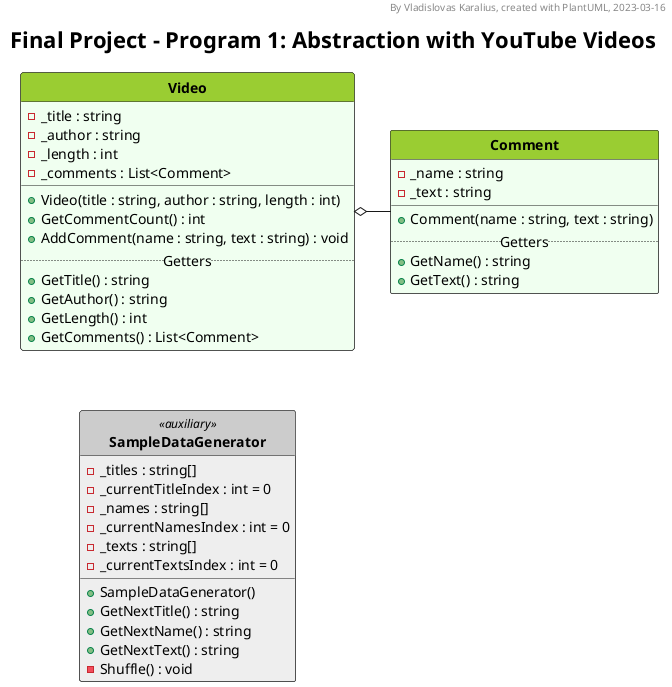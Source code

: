 @startuml UML_diagram

'--Formatting options--
hide circle
hide empty members
'skinparam classAttributeIconSize 0
skinparam style strictuml
'skinparam groupInheritance 2
'skinparam linetype ortho
'skinparam Nodesep 15
'skinparam Ranksep 25
'left to right direction

'--Styling--
'skinparam BackgroundColor White/LightGreen
skinparam TitleFontSize 22

<style>
classDiagram {
  class {
    '-attributes and methods-
    'FontSize 14
    'FontColor black
    'BackgroundColor #fefece
    BackgroundColor #f0fff0
    'RoundCorner 0
    '-class name-
    header {
      'FontSize 12
      'FontColor Black
      FontStyle bold
      BackgroundColor YellowGreen
    }

    ' Alternative class style 1
    .gaming {
      BackgroundColor Bisque
      header {
        BackgroundColor Orange
      }
    }

    ' Alternative class style 2
    .auxiliary {
      BackgroundColor #eeeeee
      header {
        BackgroundColor #cccccc
      }
    }
  }
  note {
    BackgroundColor Yellow
  }
  legend {
    FontSize 18
  }
</style>

'--Header, title, caption--
header By Vladislovas Karalius, created with PlantUML, 2023-03-16
title Final Project - Program 1: Abstraction with YouTube Videos
'caption <:warning:>Constructors without parameters are not shown in this diagram

' Dummy class that explains visibility symbols
' class Markers #dddddd {
' Attributes
' ..
' - private
' # protected
' + public
' {static} static
' --
' Methods
' ..
' - private()
' # protected()
' + public()
' {static} static()
' }

'--Main--
class Video {
  - _title : string
  - _author : string
  - _length : int
  - _comments : List<Comment>
  __
  + Video(title : string, author : string, length : int)
  + GetCommentCount() : int
  + AddComment(name : string, text : string) : void
  ..Getters..
  + GetTitle() : string
  + GetAuthor() : string
  + GetLength() : int
  + GetComments() : List<Comment>
}

class Comment {
  - _name : string
  - _text : string
  __
  + Comment(name : string, text : string)
  ..Getters..
  + GetName() : string
  + GetText() : string
}

Video o- Comment

class SampleDataGenerator <<auxiliary>> {
  - _titles : string[]
  - _currentTitleIndex : int = 0
  - _names : string[]
  - _currentNamesIndex : int = 0
  - _texts : string[]
  - _currentTextsIndex : int = 0
  + SampleDataGenerator()
  + GetNextTitle() : string
  + GetNextName() : string
  + GetNextText() : string
  - Shuffle() : void
}

Video .[hidden]. SampleDataGenerator

'--Description--
' legend bottom
' <size:22>__**Core Requirements**__
' The program has one base class **Activity**. This class contains the attributes and methods
' that are common to all activities. Certain functions are put into separate classes as follows:
' endlegend

@enduml